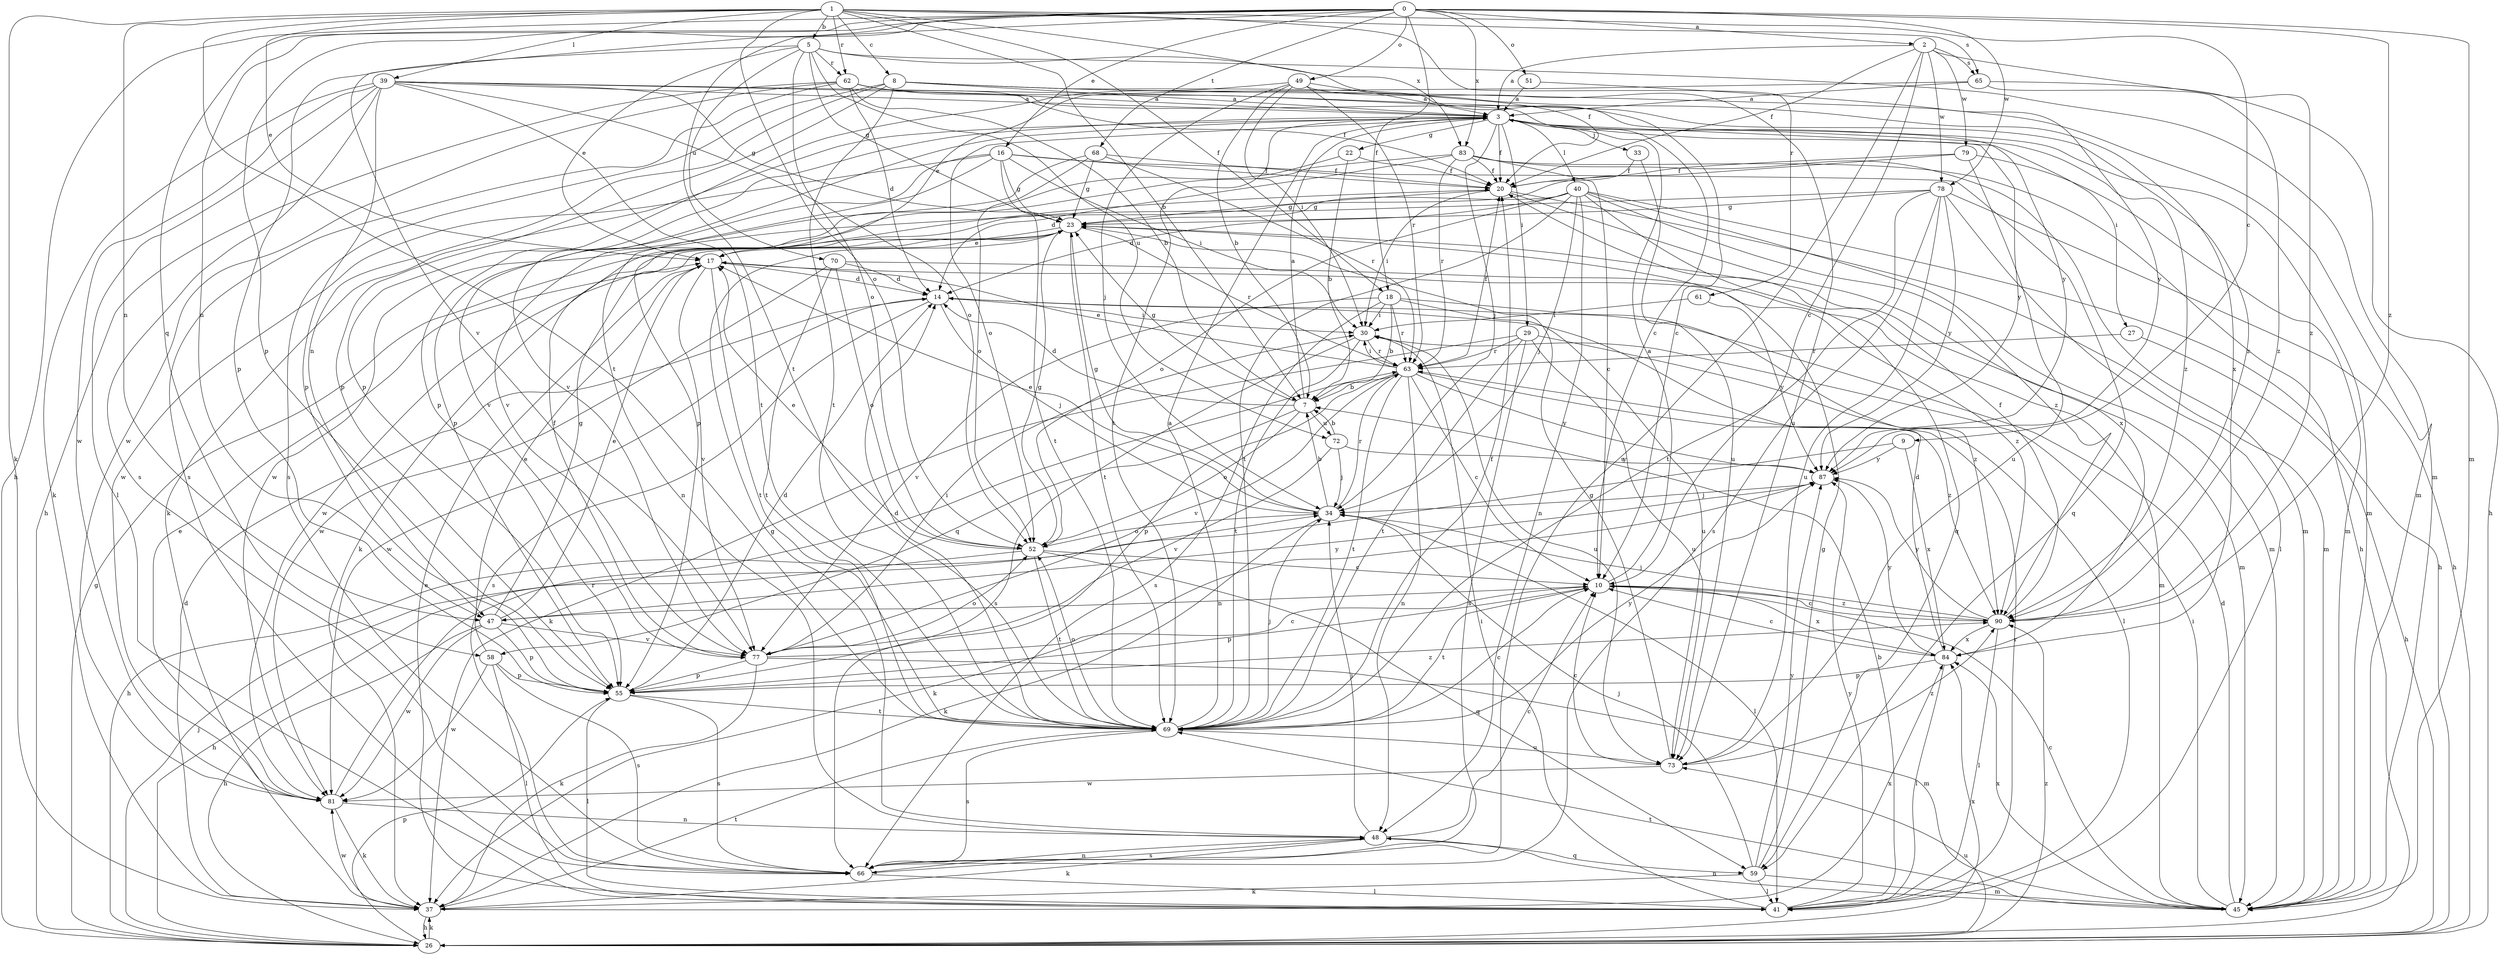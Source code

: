 strict digraph  {
0;
1;
2;
3;
5;
7;
8;
9;
10;
14;
16;
17;
18;
20;
22;
23;
26;
27;
29;
30;
33;
34;
37;
39;
40;
41;
45;
47;
48;
49;
51;
52;
55;
58;
59;
61;
62;
63;
65;
66;
68;
69;
70;
72;
73;
77;
78;
79;
81;
83;
84;
87;
90;
0 -> 2  [label=a];
0 -> 16  [label=e];
0 -> 18  [label=f];
0 -> 26  [label=h];
0 -> 45  [label=m];
0 -> 47  [label=n];
0 -> 49  [label=o];
0 -> 51  [label=o];
0 -> 55  [label=p];
0 -> 58  [label=q];
0 -> 68  [label=t];
0 -> 69  [label=t];
0 -> 77  [label=v];
0 -> 78  [label=w];
0 -> 83  [label=x];
0 -> 90  [label=z];
1 -> 5  [label=b];
1 -> 7  [label=b];
1 -> 8  [label=c];
1 -> 9  [label=c];
1 -> 17  [label=e];
1 -> 18  [label=f];
1 -> 37  [label=k];
1 -> 39  [label=l];
1 -> 47  [label=n];
1 -> 52  [label=o];
1 -> 61  [label=r];
1 -> 62  [label=r];
1 -> 65  [label=s];
1 -> 69  [label=t];
1 -> 83  [label=x];
2 -> 3  [label=a];
2 -> 10  [label=c];
2 -> 20  [label=f];
2 -> 65  [label=s];
2 -> 66  [label=s];
2 -> 78  [label=w];
2 -> 79  [label=w];
2 -> 90  [label=z];
3 -> 20  [label=f];
3 -> 22  [label=g];
3 -> 27  [label=i];
3 -> 29  [label=i];
3 -> 33  [label=j];
3 -> 34  [label=j];
3 -> 37  [label=k];
3 -> 40  [label=l];
3 -> 45  [label=m];
3 -> 52  [label=o];
3 -> 55  [label=p];
3 -> 69  [label=t];
3 -> 77  [label=v];
3 -> 87  [label=y];
3 -> 90  [label=z];
5 -> 17  [label=e];
5 -> 20  [label=f];
5 -> 23  [label=g];
5 -> 45  [label=m];
5 -> 52  [label=o];
5 -> 55  [label=p];
5 -> 62  [label=r];
5 -> 70  [label=u];
5 -> 72  [label=u];
7 -> 3  [label=a];
7 -> 14  [label=d];
7 -> 23  [label=g];
7 -> 52  [label=o];
7 -> 58  [label=q];
7 -> 72  [label=u];
8 -> 3  [label=a];
8 -> 10  [label=c];
8 -> 45  [label=m];
8 -> 47  [label=n];
8 -> 55  [label=p];
8 -> 66  [label=s];
8 -> 69  [label=t];
8 -> 84  [label=x];
9 -> 26  [label=h];
9 -> 84  [label=x];
9 -> 87  [label=y];
10 -> 3  [label=a];
10 -> 47  [label=n];
10 -> 55  [label=p];
10 -> 69  [label=t];
10 -> 84  [label=x];
10 -> 90  [label=z];
14 -> 30  [label=i];
14 -> 34  [label=j];
14 -> 66  [label=s];
14 -> 81  [label=w];
16 -> 20  [label=f];
16 -> 23  [label=g];
16 -> 30  [label=i];
16 -> 48  [label=n];
16 -> 59  [label=q];
16 -> 69  [label=t];
16 -> 77  [label=v];
16 -> 81  [label=w];
17 -> 14  [label=d];
17 -> 69  [label=t];
17 -> 77  [label=v];
17 -> 90  [label=z];
18 -> 7  [label=b];
18 -> 30  [label=i];
18 -> 63  [label=r];
18 -> 66  [label=s];
18 -> 73  [label=u];
18 -> 77  [label=v];
18 -> 90  [label=z];
20 -> 23  [label=g];
20 -> 30  [label=i];
20 -> 45  [label=m];
20 -> 84  [label=x];
22 -> 7  [label=b];
22 -> 20  [label=f];
22 -> 77  [label=v];
23 -> 17  [label=e];
23 -> 45  [label=m];
23 -> 63  [label=r];
23 -> 69  [label=t];
23 -> 81  [label=w];
26 -> 23  [label=g];
26 -> 34  [label=j];
26 -> 37  [label=k];
26 -> 55  [label=p];
26 -> 73  [label=u];
26 -> 84  [label=x];
26 -> 90  [label=z];
27 -> 26  [label=h];
27 -> 63  [label=r];
29 -> 37  [label=k];
29 -> 41  [label=l];
29 -> 63  [label=r];
29 -> 66  [label=s];
29 -> 69  [label=t];
29 -> 73  [label=u];
30 -> 63  [label=r];
30 -> 66  [label=s];
30 -> 69  [label=t];
30 -> 73  [label=u];
33 -> 20  [label=f];
33 -> 73  [label=u];
34 -> 7  [label=b];
34 -> 17  [label=e];
34 -> 23  [label=g];
34 -> 37  [label=k];
34 -> 41  [label=l];
34 -> 52  [label=o];
34 -> 63  [label=r];
37 -> 14  [label=d];
37 -> 26  [label=h];
37 -> 69  [label=t];
37 -> 81  [label=w];
37 -> 84  [label=x];
39 -> 3  [label=a];
39 -> 23  [label=g];
39 -> 37  [label=k];
39 -> 41  [label=l];
39 -> 52  [label=o];
39 -> 55  [label=p];
39 -> 66  [label=s];
39 -> 69  [label=t];
39 -> 81  [label=w];
39 -> 87  [label=y];
39 -> 90  [label=z];
40 -> 14  [label=d];
40 -> 23  [label=g];
40 -> 26  [label=h];
40 -> 34  [label=j];
40 -> 45  [label=m];
40 -> 48  [label=n];
40 -> 52  [label=o];
40 -> 59  [label=q];
40 -> 69  [label=t];
40 -> 90  [label=z];
41 -> 7  [label=b];
41 -> 17  [label=e];
41 -> 30  [label=i];
41 -> 63  [label=r];
41 -> 87  [label=y];
45 -> 10  [label=c];
45 -> 14  [label=d];
45 -> 30  [label=i];
45 -> 48  [label=n];
45 -> 69  [label=t];
45 -> 84  [label=x];
47 -> 17  [label=e];
47 -> 23  [label=g];
47 -> 26  [label=h];
47 -> 55  [label=p];
47 -> 77  [label=v];
47 -> 81  [label=w];
47 -> 87  [label=y];
48 -> 10  [label=c];
48 -> 23  [label=g];
48 -> 34  [label=j];
48 -> 37  [label=k];
48 -> 59  [label=q];
48 -> 66  [label=s];
49 -> 3  [label=a];
49 -> 7  [label=b];
49 -> 30  [label=i];
49 -> 34  [label=j];
49 -> 55  [label=p];
49 -> 63  [label=r];
49 -> 73  [label=u];
51 -> 3  [label=a];
51 -> 87  [label=y];
52 -> 10  [label=c];
52 -> 17  [label=e];
52 -> 23  [label=g];
52 -> 26  [label=h];
52 -> 59  [label=q];
52 -> 69  [label=t];
55 -> 14  [label=d];
55 -> 41  [label=l];
55 -> 66  [label=s];
55 -> 69  [label=t];
55 -> 90  [label=z];
58 -> 17  [label=e];
58 -> 41  [label=l];
58 -> 55  [label=p];
58 -> 66  [label=s];
58 -> 81  [label=w];
59 -> 23  [label=g];
59 -> 34  [label=j];
59 -> 37  [label=k];
59 -> 41  [label=l];
59 -> 45  [label=m];
59 -> 87  [label=y];
61 -> 30  [label=i];
61 -> 87  [label=y];
62 -> 3  [label=a];
62 -> 7  [label=b];
62 -> 10  [label=c];
62 -> 14  [label=d];
62 -> 20  [label=f];
62 -> 26  [label=h];
62 -> 66  [label=s];
62 -> 81  [label=w];
63 -> 7  [label=b];
63 -> 10  [label=c];
63 -> 17  [label=e];
63 -> 20  [label=f];
63 -> 30  [label=i];
63 -> 48  [label=n];
63 -> 55  [label=p];
63 -> 69  [label=t];
63 -> 77  [label=v];
63 -> 87  [label=y];
63 -> 90  [label=z];
65 -> 3  [label=a];
65 -> 17  [label=e];
65 -> 26  [label=h];
65 -> 90  [label=z];
66 -> 41  [label=l];
66 -> 48  [label=n];
68 -> 20  [label=f];
68 -> 23  [label=g];
68 -> 52  [label=o];
68 -> 55  [label=p];
68 -> 63  [label=r];
69 -> 3  [label=a];
69 -> 10  [label=c];
69 -> 14  [label=d];
69 -> 20  [label=f];
69 -> 34  [label=j];
69 -> 52  [label=o];
69 -> 66  [label=s];
69 -> 73  [label=u];
69 -> 87  [label=y];
70 -> 14  [label=d];
70 -> 45  [label=m];
70 -> 52  [label=o];
70 -> 69  [label=t];
70 -> 81  [label=w];
72 -> 7  [label=b];
72 -> 34  [label=j];
72 -> 77  [label=v];
72 -> 87  [label=y];
73 -> 10  [label=c];
73 -> 23  [label=g];
73 -> 81  [label=w];
73 -> 90  [label=z];
77 -> 10  [label=c];
77 -> 20  [label=f];
77 -> 30  [label=i];
77 -> 37  [label=k];
77 -> 45  [label=m];
77 -> 52  [label=o];
77 -> 55  [label=p];
78 -> 23  [label=g];
78 -> 26  [label=h];
78 -> 37  [label=k];
78 -> 41  [label=l];
78 -> 66  [label=s];
78 -> 69  [label=t];
78 -> 73  [label=u];
78 -> 87  [label=y];
79 -> 20  [label=f];
79 -> 45  [label=m];
79 -> 73  [label=u];
79 -> 81  [label=w];
81 -> 17  [label=e];
81 -> 37  [label=k];
81 -> 48  [label=n];
81 -> 63  [label=r];
83 -> 10  [label=c];
83 -> 14  [label=d];
83 -> 20  [label=f];
83 -> 26  [label=h];
83 -> 45  [label=m];
83 -> 55  [label=p];
83 -> 63  [label=r];
84 -> 10  [label=c];
84 -> 14  [label=d];
84 -> 41  [label=l];
84 -> 55  [label=p];
84 -> 87  [label=y];
87 -> 34  [label=j];
87 -> 37  [label=k];
90 -> 10  [label=c];
90 -> 20  [label=f];
90 -> 34  [label=j];
90 -> 41  [label=l];
90 -> 84  [label=x];
90 -> 87  [label=y];
}
